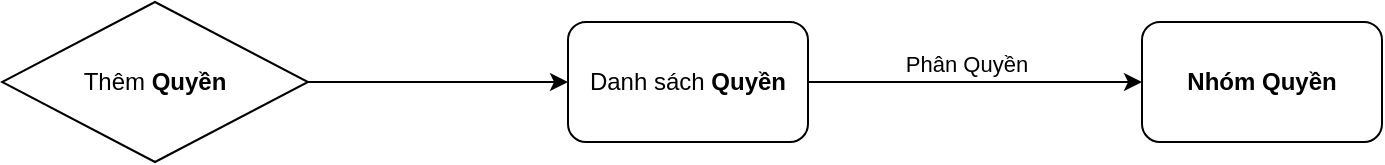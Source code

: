 <mxfile version="21.0.6" type="github">
  <diagram name="Trang-1" id="VSBVw1oFeF8lamYCPIgN">
    <mxGraphModel dx="1356" dy="533" grid="0" gridSize="10" guides="1" tooltips="1" connect="1" arrows="1" fold="1" page="0" pageScale="1" pageWidth="827" pageHeight="1169" math="0" shadow="0">
      <root>
        <mxCell id="0" />
        <mxCell id="1" parent="0" />
        <mxCell id="FojEHKLDrsVdkvdOjXkh-5" style="edgeStyle=orthogonalEdgeStyle;rounded=0;orthogonalLoop=1;jettySize=auto;html=1;" edge="1" parent="1" source="FojEHKLDrsVdkvdOjXkh-1" target="FojEHKLDrsVdkvdOjXkh-4">
          <mxGeometry relative="1" as="geometry" />
        </mxCell>
        <mxCell id="FojEHKLDrsVdkvdOjXkh-6" value="Phân Quyền" style="edgeLabel;html=1;align=center;verticalAlign=middle;resizable=0;points=[];" vertex="1" connectable="0" parent="FojEHKLDrsVdkvdOjXkh-5">
          <mxGeometry x="-0.146" relative="1" as="geometry">
            <mxPoint x="7" y="-9" as="offset" />
          </mxGeometry>
        </mxCell>
        <mxCell id="FojEHKLDrsVdkvdOjXkh-1" value="Danh sách &lt;b&gt;Quyền&lt;/b&gt;" style="rounded=1;whiteSpace=wrap;html=1;fillColor=default;" vertex="1" parent="1">
          <mxGeometry x="118" y="236" width="120" height="60" as="geometry" />
        </mxCell>
        <mxCell id="FojEHKLDrsVdkvdOjXkh-3" style="edgeStyle=orthogonalEdgeStyle;rounded=0;orthogonalLoop=1;jettySize=auto;html=1;" edge="1" parent="1" source="FojEHKLDrsVdkvdOjXkh-2" target="FojEHKLDrsVdkvdOjXkh-1">
          <mxGeometry relative="1" as="geometry" />
        </mxCell>
        <mxCell id="FojEHKLDrsVdkvdOjXkh-2" value="Thêm&amp;nbsp;&lt;b style=&quot;border-color: var(--border-color);&quot;&gt;Quyền&lt;/b&gt;" style="rhombus;whiteSpace=wrap;html=1;" vertex="1" parent="1">
          <mxGeometry x="-165" y="226" width="153" height="80" as="geometry" />
        </mxCell>
        <mxCell id="FojEHKLDrsVdkvdOjXkh-4" value="&lt;b&gt;Nhóm&amp;nbsp;Quyền&lt;/b&gt;" style="rounded=1;whiteSpace=wrap;html=1;fillColor=default;" vertex="1" parent="1">
          <mxGeometry x="405" y="236" width="120" height="60" as="geometry" />
        </mxCell>
      </root>
    </mxGraphModel>
  </diagram>
</mxfile>
